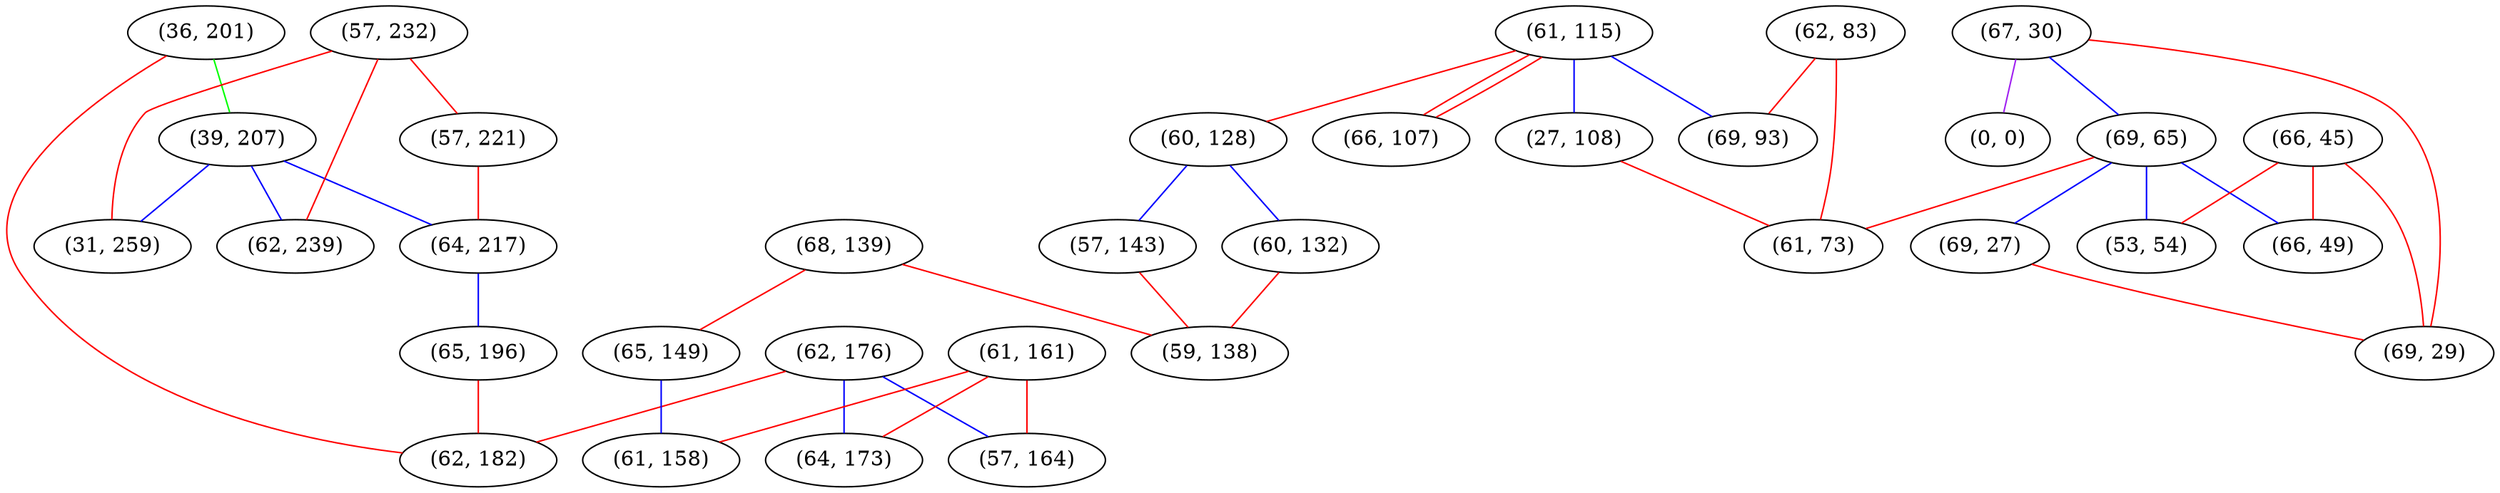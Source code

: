 graph "" {
"(36, 201)";
"(39, 207)";
"(61, 115)";
"(27, 108)";
"(67, 30)";
"(62, 176)";
"(60, 128)";
"(62, 83)";
"(69, 65)";
"(57, 232)";
"(68, 139)";
"(57, 221)";
"(60, 132)";
"(61, 161)";
"(69, 27)";
"(69, 93)";
"(65, 149)";
"(0, 0)";
"(64, 217)";
"(64, 173)";
"(66, 107)";
"(65, 196)";
"(62, 182)";
"(66, 45)";
"(57, 143)";
"(31, 259)";
"(62, 239)";
"(57, 164)";
"(53, 54)";
"(61, 73)";
"(59, 138)";
"(61, 158)";
"(69, 29)";
"(66, 49)";
"(36, 201)" -- "(39, 207)"  [color=green, key=0, weight=2];
"(36, 201)" -- "(62, 182)"  [color=red, key=0, weight=1];
"(39, 207)" -- "(64, 217)"  [color=blue, key=0, weight=3];
"(39, 207)" -- "(31, 259)"  [color=blue, key=0, weight=3];
"(39, 207)" -- "(62, 239)"  [color=blue, key=0, weight=3];
"(61, 115)" -- "(27, 108)"  [color=blue, key=0, weight=3];
"(61, 115)" -- "(66, 107)"  [color=red, key=0, weight=1];
"(61, 115)" -- "(66, 107)"  [color=red, key=1, weight=1];
"(61, 115)" -- "(69, 93)"  [color=blue, key=0, weight=3];
"(61, 115)" -- "(60, 128)"  [color=red, key=0, weight=1];
"(27, 108)" -- "(61, 73)"  [color=red, key=0, weight=1];
"(67, 30)" -- "(69, 65)"  [color=blue, key=0, weight=3];
"(67, 30)" -- "(0, 0)"  [color=purple, key=0, weight=4];
"(67, 30)" -- "(69, 29)"  [color=red, key=0, weight=1];
"(62, 176)" -- "(64, 173)"  [color=blue, key=0, weight=3];
"(62, 176)" -- "(57, 164)"  [color=blue, key=0, weight=3];
"(62, 176)" -- "(62, 182)"  [color=red, key=0, weight=1];
"(60, 128)" -- "(60, 132)"  [color=blue, key=0, weight=3];
"(60, 128)" -- "(57, 143)"  [color=blue, key=0, weight=3];
"(62, 83)" -- "(61, 73)"  [color=red, key=0, weight=1];
"(62, 83)" -- "(69, 93)"  [color=red, key=0, weight=1];
"(69, 65)" -- "(53, 54)"  [color=blue, key=0, weight=3];
"(69, 65)" -- "(61, 73)"  [color=red, key=0, weight=1];
"(69, 65)" -- "(66, 49)"  [color=blue, key=0, weight=3];
"(69, 65)" -- "(69, 27)"  [color=blue, key=0, weight=3];
"(57, 232)" -- "(31, 259)"  [color=red, key=0, weight=1];
"(57, 232)" -- "(62, 239)"  [color=red, key=0, weight=1];
"(57, 232)" -- "(57, 221)"  [color=red, key=0, weight=1];
"(68, 139)" -- "(65, 149)"  [color=red, key=0, weight=1];
"(68, 139)" -- "(59, 138)"  [color=red, key=0, weight=1];
"(57, 221)" -- "(64, 217)"  [color=red, key=0, weight=1];
"(60, 132)" -- "(59, 138)"  [color=red, key=0, weight=1];
"(61, 161)" -- "(61, 158)"  [color=red, key=0, weight=1];
"(61, 161)" -- "(64, 173)"  [color=red, key=0, weight=1];
"(61, 161)" -- "(57, 164)"  [color=red, key=0, weight=1];
"(69, 27)" -- "(69, 29)"  [color=red, key=0, weight=1];
"(65, 149)" -- "(61, 158)"  [color=blue, key=0, weight=3];
"(64, 217)" -- "(65, 196)"  [color=blue, key=0, weight=3];
"(65, 196)" -- "(62, 182)"  [color=red, key=0, weight=1];
"(66, 45)" -- "(53, 54)"  [color=red, key=0, weight=1];
"(66, 45)" -- "(69, 29)"  [color=red, key=0, weight=1];
"(66, 45)" -- "(66, 49)"  [color=red, key=0, weight=1];
"(57, 143)" -- "(59, 138)"  [color=red, key=0, weight=1];
}
